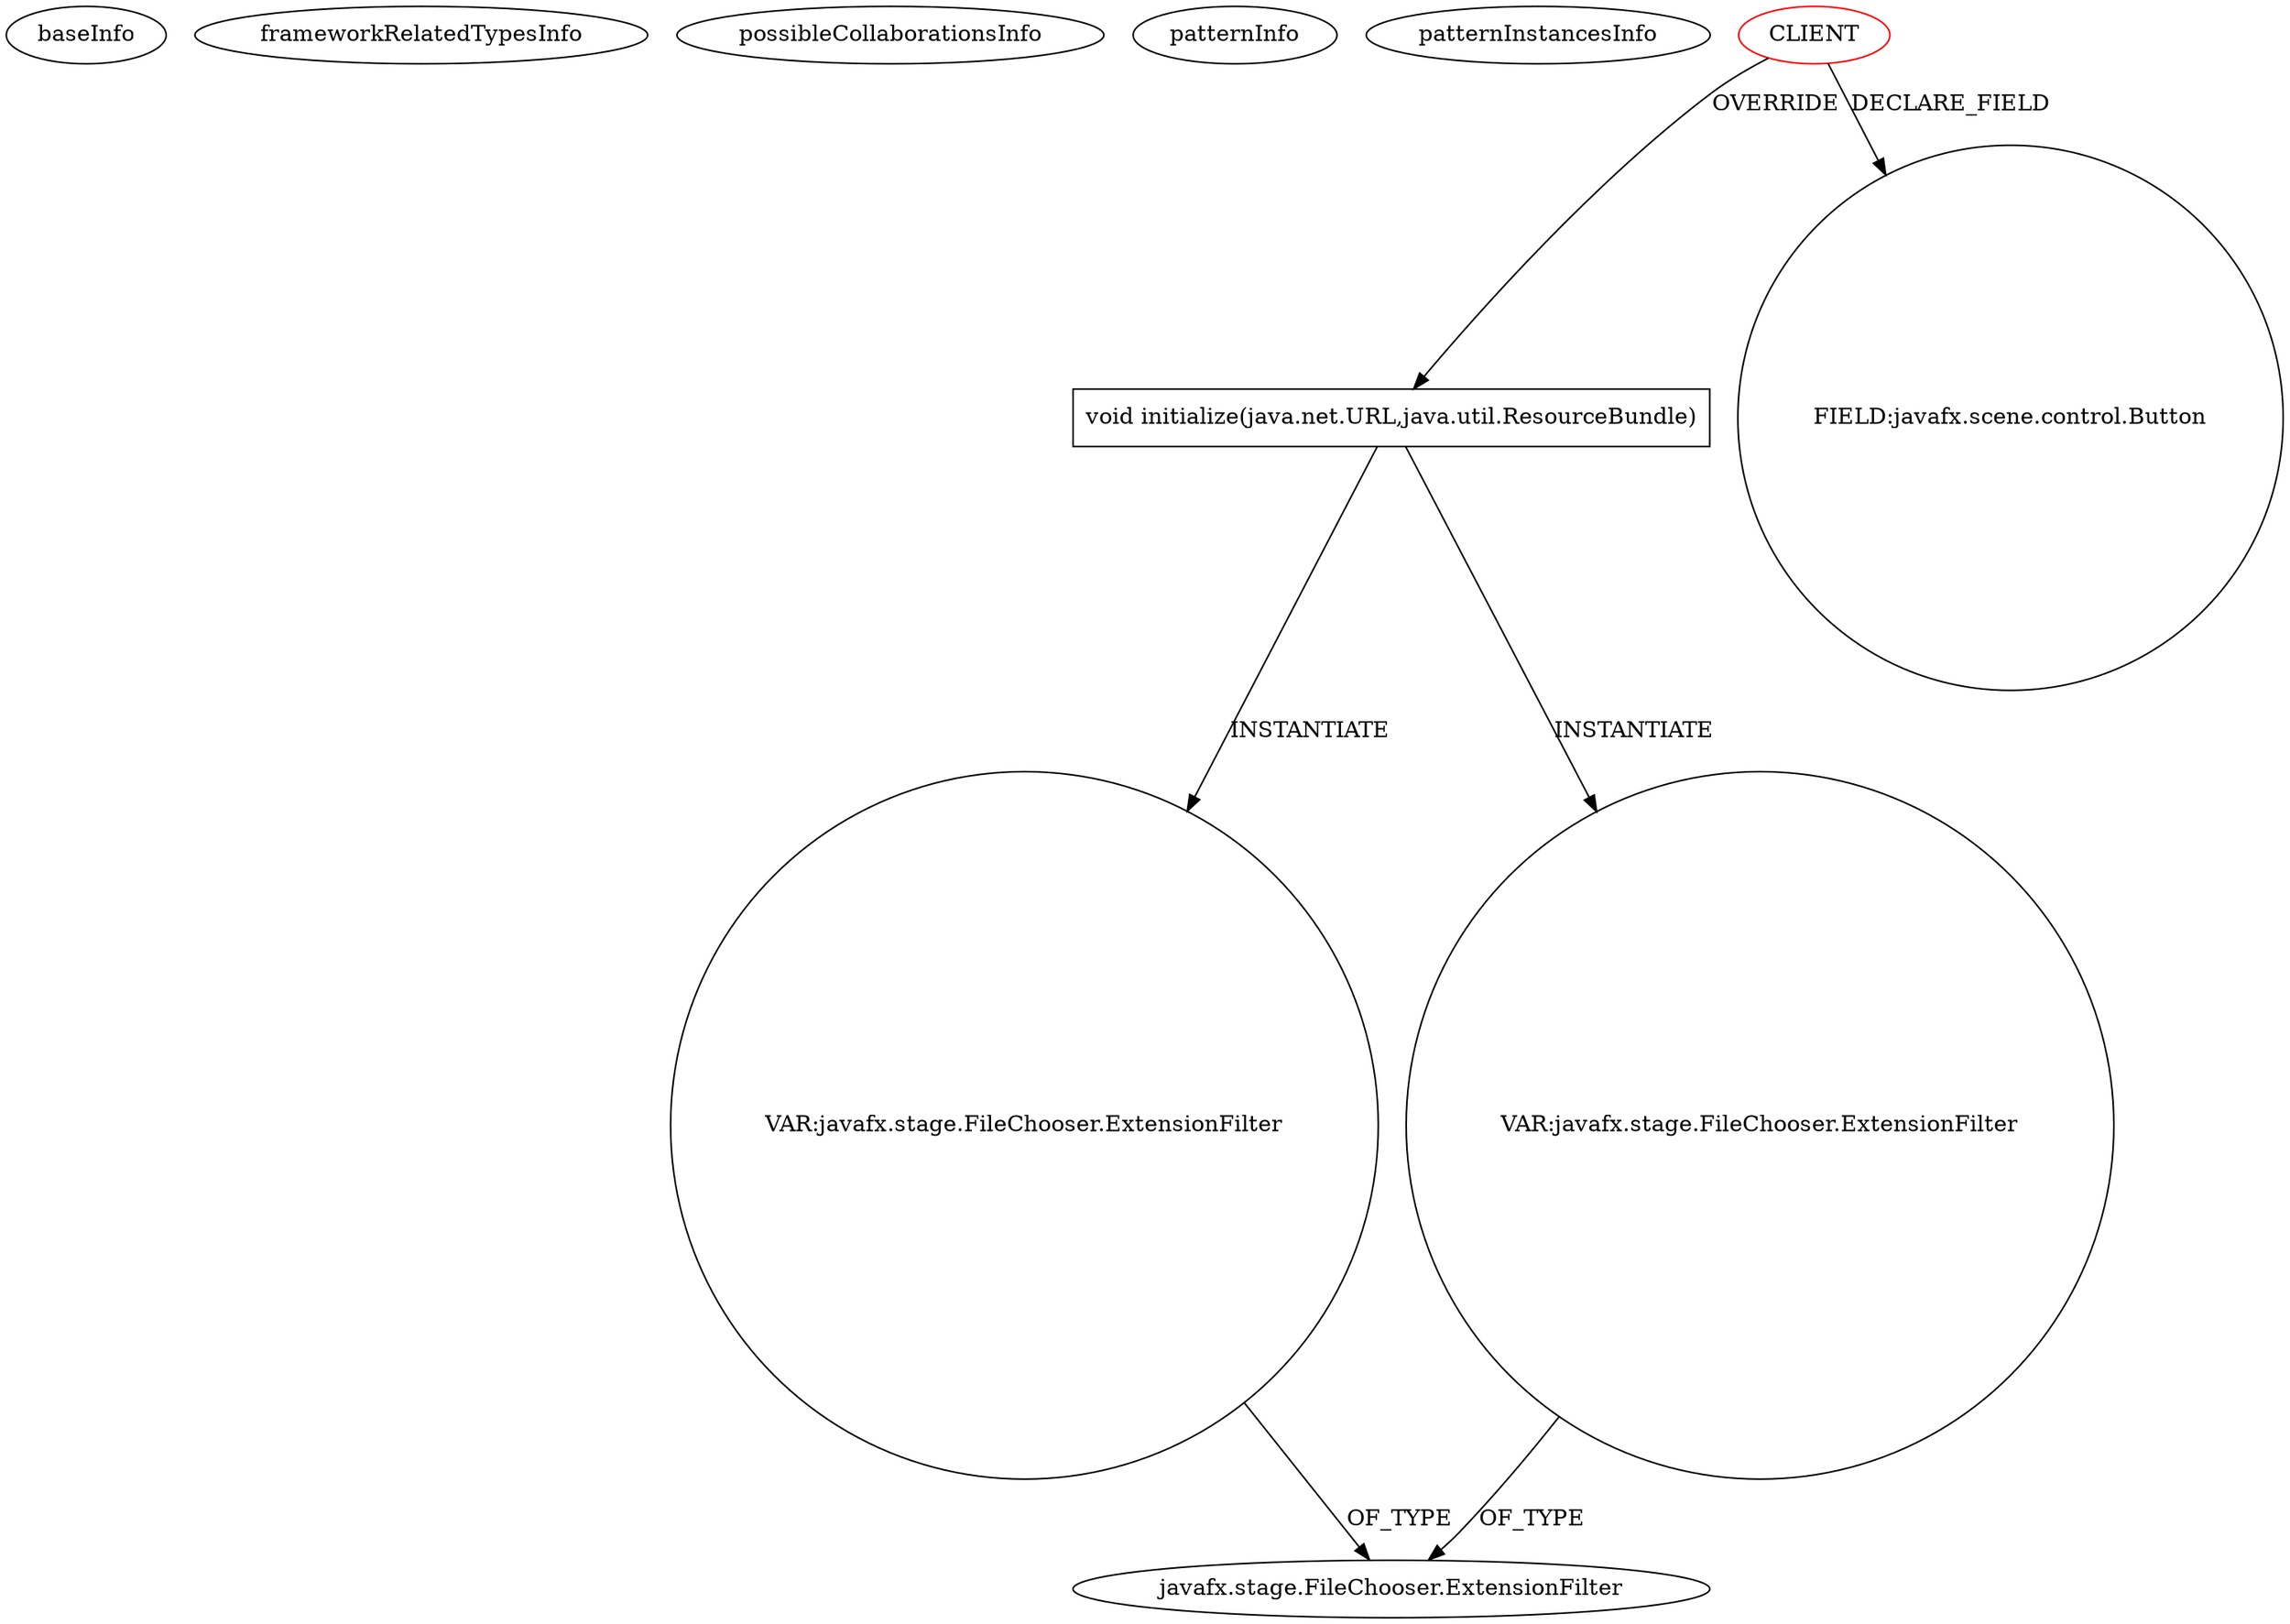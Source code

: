 digraph {
baseInfo[graphId=1994,category="pattern",isAnonymous=false,possibleRelation=false]
frameworkRelatedTypesInfo[]
possibleCollaborationsInfo[]
patternInfo[frequency=2.0,patternRootClient=0]
patternInstancesInfo[0="tarchan-ClipFX~/tarchan-ClipFX/ClipFX-master/src/com/mac/tarchan/clipfx/ClipFXController.java~ClipFXController~4467",1="novosga-painel-fx~/novosga-painel-fx/painel-fx-master/src/org/novosga/painel/client/ui/Controller.java~Controller~3787"]
315[label="javafx.stage.FileChooser.ExtensionFilter",vertexType="FRAMEWORK_CLASS_TYPE",isFrameworkType=false]
324[label="VAR:javafx.stage.FileChooser.ExtensionFilter",vertexType="VARIABLE_EXPRESION",isFrameworkType=false,shape=circle]
319[label="VAR:javafx.stage.FileChooser.ExtensionFilter",vertexType="VARIABLE_EXPRESION",isFrameworkType=false,shape=circle]
52[label="void initialize(java.net.URL,java.util.ResourceBundle)",vertexType="OVERRIDING_METHOD_DECLARATION",isFrameworkType=false,shape=box]
0[label="CLIENT",vertexType="ROOT_CLIENT_CLASS_DECLARATION",isFrameworkType=false,color=red]
16[label="FIELD:javafx.scene.control.Button",vertexType="FIELD_DECLARATION",isFrameworkType=false,shape=circle]
0->16[label="DECLARE_FIELD"]
324->315[label="OF_TYPE"]
52->319[label="INSTANTIATE"]
0->52[label="OVERRIDE"]
319->315[label="OF_TYPE"]
52->324[label="INSTANTIATE"]
}
